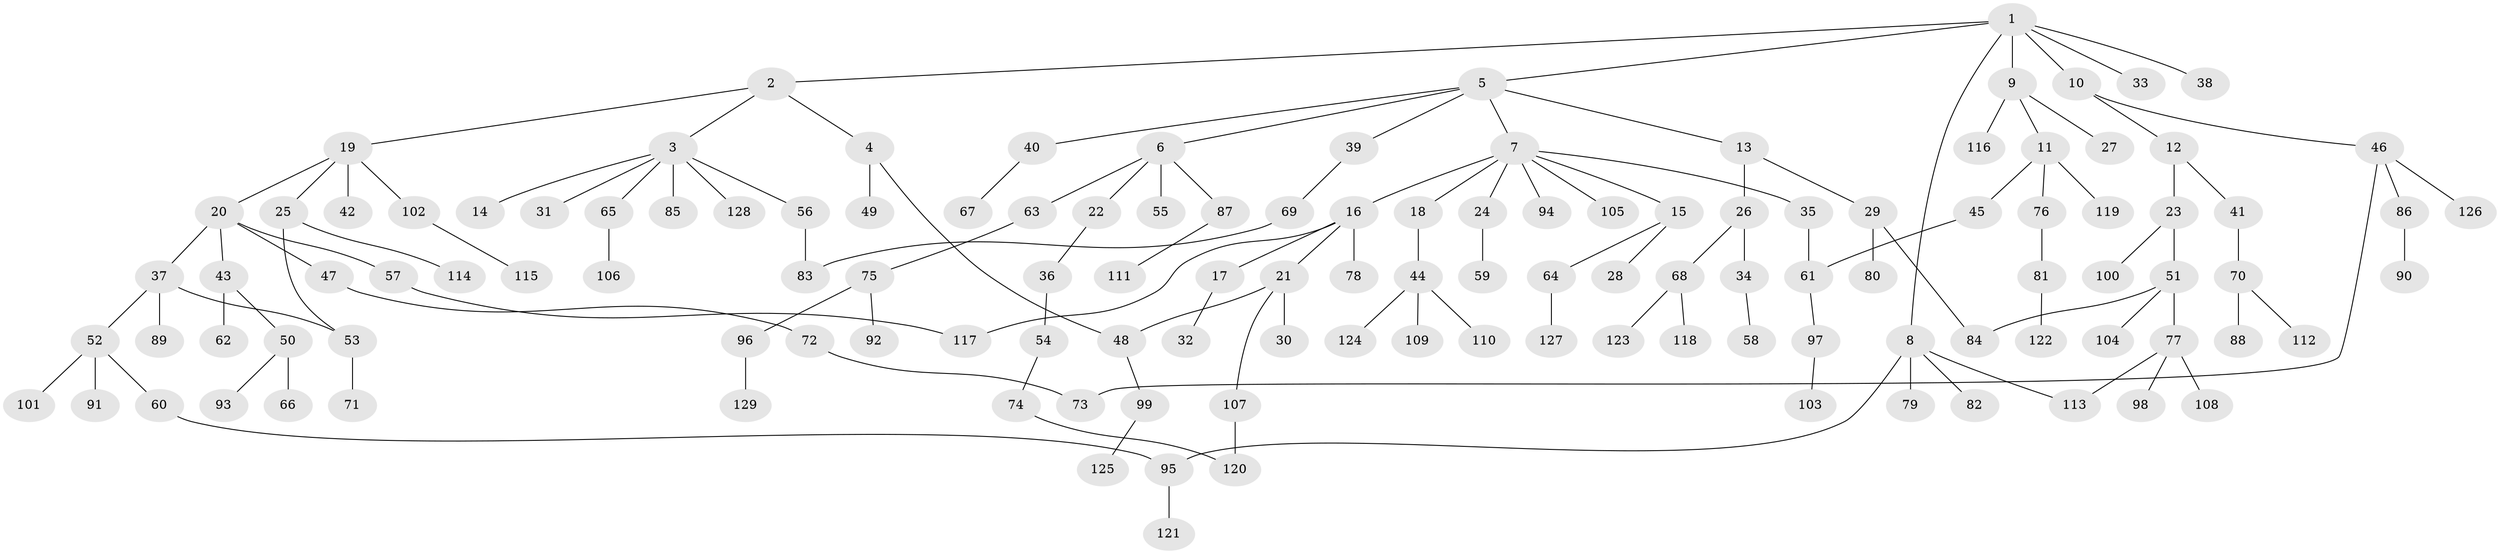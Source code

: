 // coarse degree distribution, {6: 0.038461538461538464, 4: 0.0641025641025641, 2: 0.38461538461538464, 7: 0.01282051282051282, 3: 0.16666666666666666, 1: 0.32051282051282054, 5: 0.01282051282051282}
// Generated by graph-tools (version 1.1) at 2025/49/03/04/25 22:49:07]
// undirected, 129 vertices, 138 edges
graph export_dot {
  node [color=gray90,style=filled];
  1;
  2;
  3;
  4;
  5;
  6;
  7;
  8;
  9;
  10;
  11;
  12;
  13;
  14;
  15;
  16;
  17;
  18;
  19;
  20;
  21;
  22;
  23;
  24;
  25;
  26;
  27;
  28;
  29;
  30;
  31;
  32;
  33;
  34;
  35;
  36;
  37;
  38;
  39;
  40;
  41;
  42;
  43;
  44;
  45;
  46;
  47;
  48;
  49;
  50;
  51;
  52;
  53;
  54;
  55;
  56;
  57;
  58;
  59;
  60;
  61;
  62;
  63;
  64;
  65;
  66;
  67;
  68;
  69;
  70;
  71;
  72;
  73;
  74;
  75;
  76;
  77;
  78;
  79;
  80;
  81;
  82;
  83;
  84;
  85;
  86;
  87;
  88;
  89;
  90;
  91;
  92;
  93;
  94;
  95;
  96;
  97;
  98;
  99;
  100;
  101;
  102;
  103;
  104;
  105;
  106;
  107;
  108;
  109;
  110;
  111;
  112;
  113;
  114;
  115;
  116;
  117;
  118;
  119;
  120;
  121;
  122;
  123;
  124;
  125;
  126;
  127;
  128;
  129;
  1 -- 2;
  1 -- 5;
  1 -- 8;
  1 -- 9;
  1 -- 10;
  1 -- 33;
  1 -- 38;
  2 -- 3;
  2 -- 4;
  2 -- 19;
  3 -- 14;
  3 -- 31;
  3 -- 56;
  3 -- 65;
  3 -- 85;
  3 -- 128;
  4 -- 48;
  4 -- 49;
  5 -- 6;
  5 -- 7;
  5 -- 13;
  5 -- 39;
  5 -- 40;
  6 -- 22;
  6 -- 55;
  6 -- 63;
  6 -- 87;
  7 -- 15;
  7 -- 16;
  7 -- 18;
  7 -- 24;
  7 -- 35;
  7 -- 94;
  7 -- 105;
  8 -- 79;
  8 -- 82;
  8 -- 113;
  8 -- 95;
  9 -- 11;
  9 -- 27;
  9 -- 116;
  10 -- 12;
  10 -- 46;
  11 -- 45;
  11 -- 76;
  11 -- 119;
  12 -- 23;
  12 -- 41;
  13 -- 26;
  13 -- 29;
  15 -- 28;
  15 -- 64;
  16 -- 17;
  16 -- 21;
  16 -- 78;
  16 -- 117;
  17 -- 32;
  18 -- 44;
  19 -- 20;
  19 -- 25;
  19 -- 42;
  19 -- 102;
  20 -- 37;
  20 -- 43;
  20 -- 47;
  20 -- 57;
  21 -- 30;
  21 -- 107;
  21 -- 48;
  22 -- 36;
  23 -- 51;
  23 -- 100;
  24 -- 59;
  25 -- 114;
  25 -- 53;
  26 -- 34;
  26 -- 68;
  29 -- 80;
  29 -- 84;
  34 -- 58;
  35 -- 61;
  36 -- 54;
  37 -- 52;
  37 -- 53;
  37 -- 89;
  39 -- 69;
  40 -- 67;
  41 -- 70;
  43 -- 50;
  43 -- 62;
  44 -- 109;
  44 -- 110;
  44 -- 124;
  45 -- 61;
  46 -- 73;
  46 -- 86;
  46 -- 126;
  47 -- 72;
  48 -- 99;
  50 -- 66;
  50 -- 93;
  51 -- 77;
  51 -- 84;
  51 -- 104;
  52 -- 60;
  52 -- 91;
  52 -- 101;
  53 -- 71;
  54 -- 74;
  56 -- 83;
  57 -- 117;
  60 -- 95;
  61 -- 97;
  63 -- 75;
  64 -- 127;
  65 -- 106;
  68 -- 118;
  68 -- 123;
  69 -- 83;
  70 -- 88;
  70 -- 112;
  72 -- 73;
  74 -- 120;
  75 -- 92;
  75 -- 96;
  76 -- 81;
  77 -- 98;
  77 -- 108;
  77 -- 113;
  81 -- 122;
  86 -- 90;
  87 -- 111;
  95 -- 121;
  96 -- 129;
  97 -- 103;
  99 -- 125;
  102 -- 115;
  107 -- 120;
}

